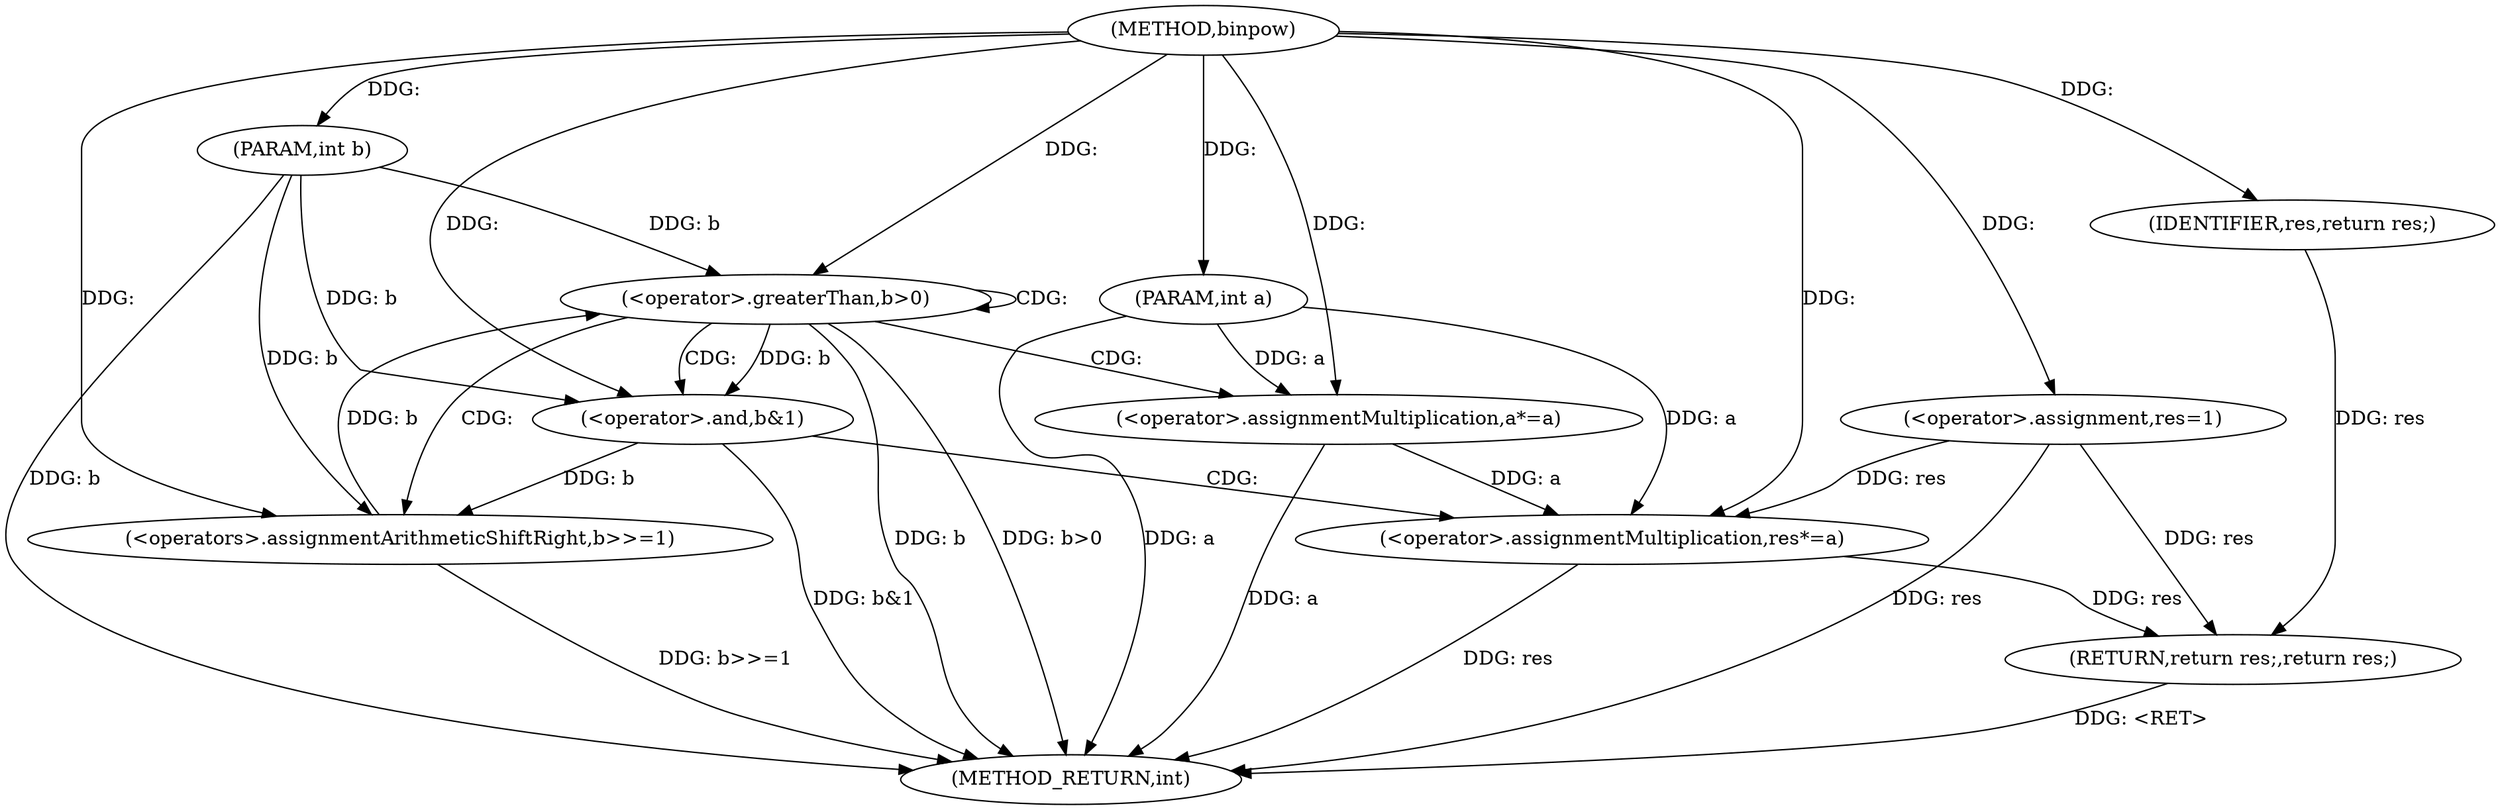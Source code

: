digraph "binpow" {  
"1000127" [label = "(METHOD,binpow)" ]
"1000155" [label = "(METHOD_RETURN,int)" ]
"1000128" [label = "(PARAM,int a)" ]
"1000129" [label = "(PARAM,int b)" ]
"1000132" [label = "(<operator>.assignment,res=1)" ]
"1000153" [label = "(RETURN,return res;,return res;)" ]
"1000136" [label = "(<operator>.greaterThan,b>0)" ]
"1000154" [label = "(IDENTIFIER,res,return res;)" ]
"1000147" [label = "(<operator>.assignmentMultiplication,a*=a)" ]
"1000150" [label = "(<operators>.assignmentArithmeticShiftRight,b>>=1)" ]
"1000141" [label = "(<operator>.and,b&1)" ]
"1000144" [label = "(<operator>.assignmentMultiplication,res*=a)" ]
  "1000128" -> "1000155"  [ label = "DDG: a"] 
  "1000129" -> "1000155"  [ label = "DDG: b"] 
  "1000132" -> "1000155"  [ label = "DDG: res"] 
  "1000136" -> "1000155"  [ label = "DDG: b"] 
  "1000136" -> "1000155"  [ label = "DDG: b>0"] 
  "1000141" -> "1000155"  [ label = "DDG: b&1"] 
  "1000144" -> "1000155"  [ label = "DDG: res"] 
  "1000147" -> "1000155"  [ label = "DDG: a"] 
  "1000150" -> "1000155"  [ label = "DDG: b>>=1"] 
  "1000153" -> "1000155"  [ label = "DDG: <RET>"] 
  "1000127" -> "1000128"  [ label = "DDG: "] 
  "1000127" -> "1000129"  [ label = "DDG: "] 
  "1000127" -> "1000132"  [ label = "DDG: "] 
  "1000154" -> "1000153"  [ label = "DDG: res"] 
  "1000132" -> "1000153"  [ label = "DDG: res"] 
  "1000144" -> "1000153"  [ label = "DDG: res"] 
  "1000127" -> "1000154"  [ label = "DDG: "] 
  "1000150" -> "1000136"  [ label = "DDG: b"] 
  "1000129" -> "1000136"  [ label = "DDG: b"] 
  "1000127" -> "1000136"  [ label = "DDG: "] 
  "1000128" -> "1000147"  [ label = "DDG: a"] 
  "1000127" -> "1000147"  [ label = "DDG: "] 
  "1000147" -> "1000144"  [ label = "DDG: a"] 
  "1000128" -> "1000144"  [ label = "DDG: a"] 
  "1000127" -> "1000144"  [ label = "DDG: "] 
  "1000141" -> "1000150"  [ label = "DDG: b"] 
  "1000129" -> "1000150"  [ label = "DDG: b"] 
  "1000127" -> "1000150"  [ label = "DDG: "] 
  "1000136" -> "1000141"  [ label = "DDG: b"] 
  "1000129" -> "1000141"  [ label = "DDG: b"] 
  "1000127" -> "1000141"  [ label = "DDG: "] 
  "1000132" -> "1000144"  [ label = "DDG: res"] 
  "1000136" -> "1000141"  [ label = "CDG: "] 
  "1000136" -> "1000147"  [ label = "CDG: "] 
  "1000136" -> "1000150"  [ label = "CDG: "] 
  "1000136" -> "1000136"  [ label = "CDG: "] 
  "1000141" -> "1000144"  [ label = "CDG: "] 
}
